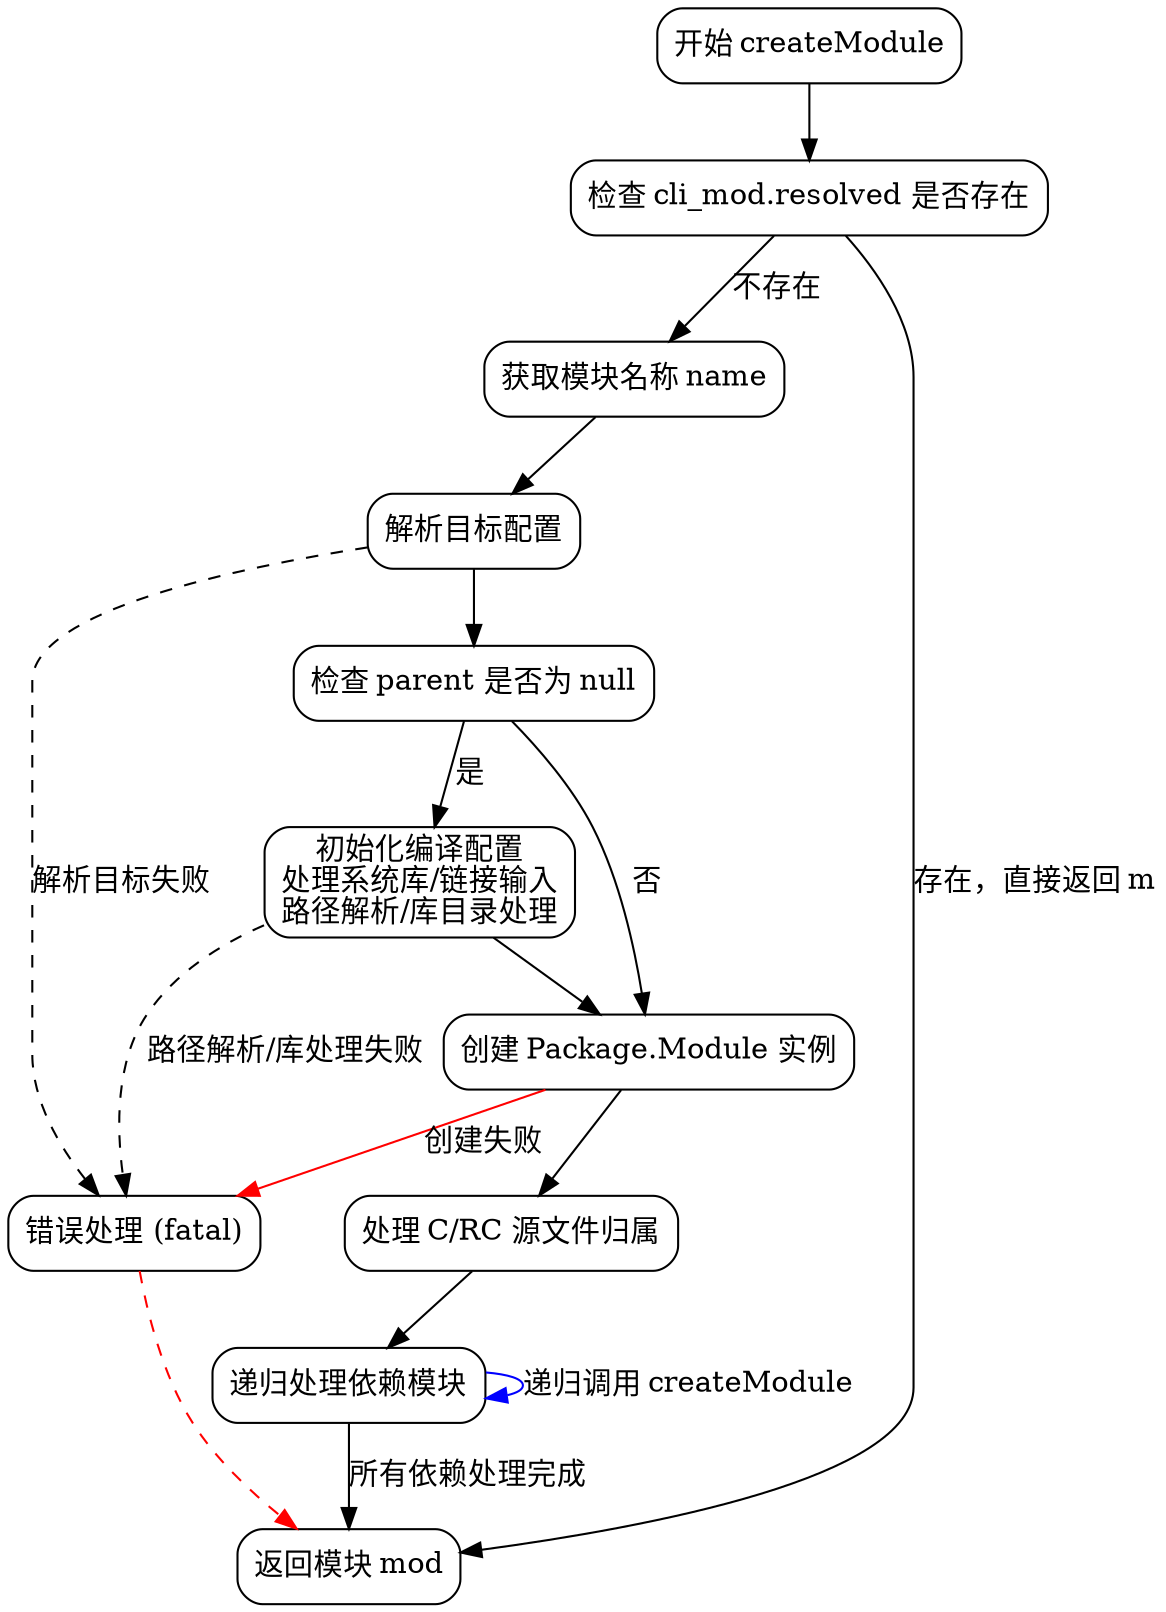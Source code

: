 
digraph createModuleFlowchart {
    node [shape=rectangle, style=rounded];

    start [label="开始 createModule"];
    check_resolved [label="检查 cli_mod.resolved 是否存在"];
    get_name [label="获取模块名称 name"];
    resolve_target [label="解析目标配置"];
    check_parent_null [label="检查 parent 是否为 null"];
    handle_parent_null [label="初始化编译配置\n处理系统库/链接输入\n路径解析/库目录处理"];
    create_mod_instance [label="创建 Package.Module 实例"];
    handle_c_rc_files [label="处理 C/RC 源文件归属"];
    process_dependencies [label="递归处理依赖模块"];
    error_handling [label="错误处理 (fatal)"];
    end [label="返回模块 mod"];

    start -> check_resolved;
    check_resolved -> get_name [label="不存在"];
    check_resolved -> end [label="存在，直接返回 m"];
    
    get_name -> resolve_target;
    
    resolve_target -> check_parent_null;
    
    check_parent_null -> handle_parent_null [label="是"];
    check_parent_null -> create_mod_instance [label="否"];
    
    handle_parent_null -> create_mod_instance;
    
    create_mod_instance -> handle_c_rc_files;
    create_mod_instance -> error_handling [label="创建失败" color="red"];
    
    handle_c_rc_files -> process_dependencies;
    
    process_dependencies -> end [label="所有依赖处理完成"];
    process_dependencies -> process_dependencies [label="递归调用 createModule" color="blue"];
    
    error_handling -> end [style="dashed" color="red"];
    
    // 添加条件分支的虚线连接
    edge [style=dashed];
    resolve_target -> error_handling [label="解析目标失败"];
    handle_parent_null -> error_handling [label="路径解析/库处理失败"];
}
